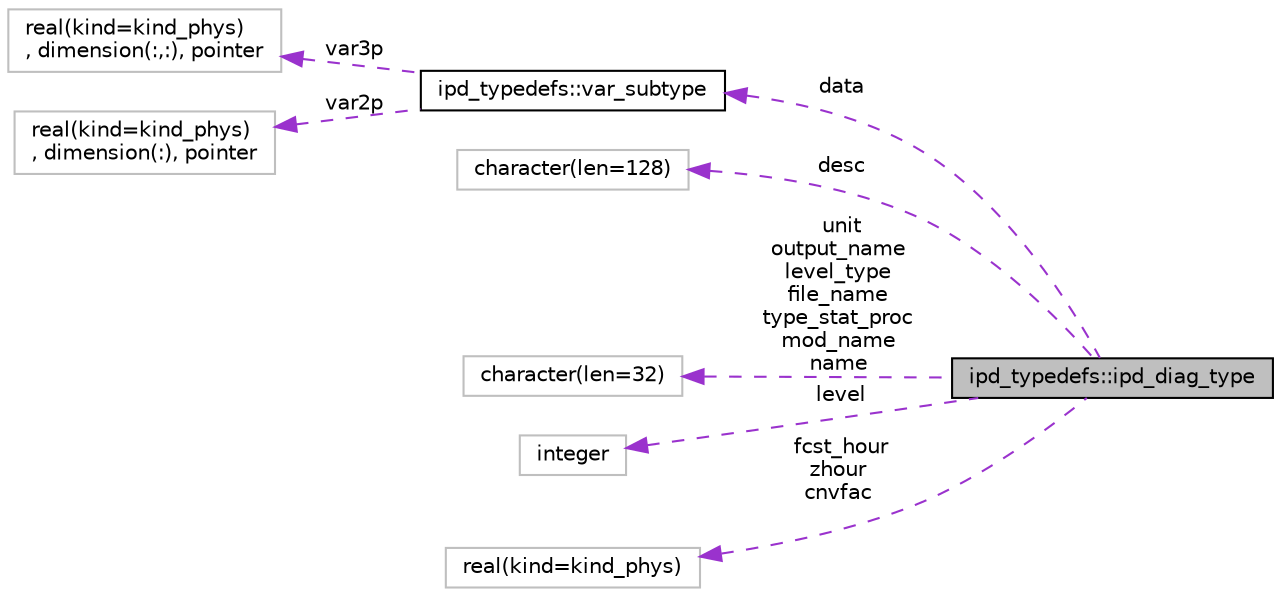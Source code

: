 digraph "ipd_typedefs::ipd_diag_type"
{
  edge [fontname="Helvetica",fontsize="10",labelfontname="Helvetica",labelfontsize="10"];
  node [fontname="Helvetica",fontsize="10",shape=record];
  rankdir="LR";
  Node1 [label="ipd_typedefs::ipd_diag_type",height=0.2,width=0.4,color="black", fillcolor="grey75", style="filled", fontcolor="black"];
  Node2 -> Node1 [dir="back",color="darkorchid3",fontsize="10",style="dashed",label=" data" ,fontname="Helvetica"];
  Node2 [label="ipd_typedefs::var_subtype",height=0.2,width=0.4,color="black", fillcolor="white", style="filled",URL="$structipd__typedefs_1_1var__subtype.html"];
  Node3 -> Node2 [dir="back",color="darkorchid3",fontsize="10",style="dashed",label=" var3p" ,fontname="Helvetica"];
  Node3 [label="real(kind=kind_phys)\l, dimension(:,:), pointer",height=0.2,width=0.4,color="grey75", fillcolor="white", style="filled"];
  Node4 -> Node2 [dir="back",color="darkorchid3",fontsize="10",style="dashed",label=" var2p" ,fontname="Helvetica"];
  Node4 [label="real(kind=kind_phys)\l, dimension(:), pointer",height=0.2,width=0.4,color="grey75", fillcolor="white", style="filled"];
  Node5 -> Node1 [dir="back",color="darkorchid3",fontsize="10",style="dashed",label=" desc" ,fontname="Helvetica"];
  Node5 [label="character(len=128)",height=0.2,width=0.4,color="grey75", fillcolor="white", style="filled"];
  Node6 -> Node1 [dir="back",color="darkorchid3",fontsize="10",style="dashed",label=" unit\noutput_name\nlevel_type\nfile_name\ntype_stat_proc\nmod_name\nname" ,fontname="Helvetica"];
  Node6 [label="character(len=32)",height=0.2,width=0.4,color="grey75", fillcolor="white", style="filled"];
  Node7 -> Node1 [dir="back",color="darkorchid3",fontsize="10",style="dashed",label=" level" ,fontname="Helvetica"];
  Node7 [label="integer",height=0.2,width=0.4,color="grey75", fillcolor="white", style="filled"];
  Node8 -> Node1 [dir="back",color="darkorchid3",fontsize="10",style="dashed",label=" fcst_hour\nzhour\ncnvfac" ,fontname="Helvetica"];
  Node8 [label="real(kind=kind_phys)",height=0.2,width=0.4,color="grey75", fillcolor="white", style="filled"];
}
